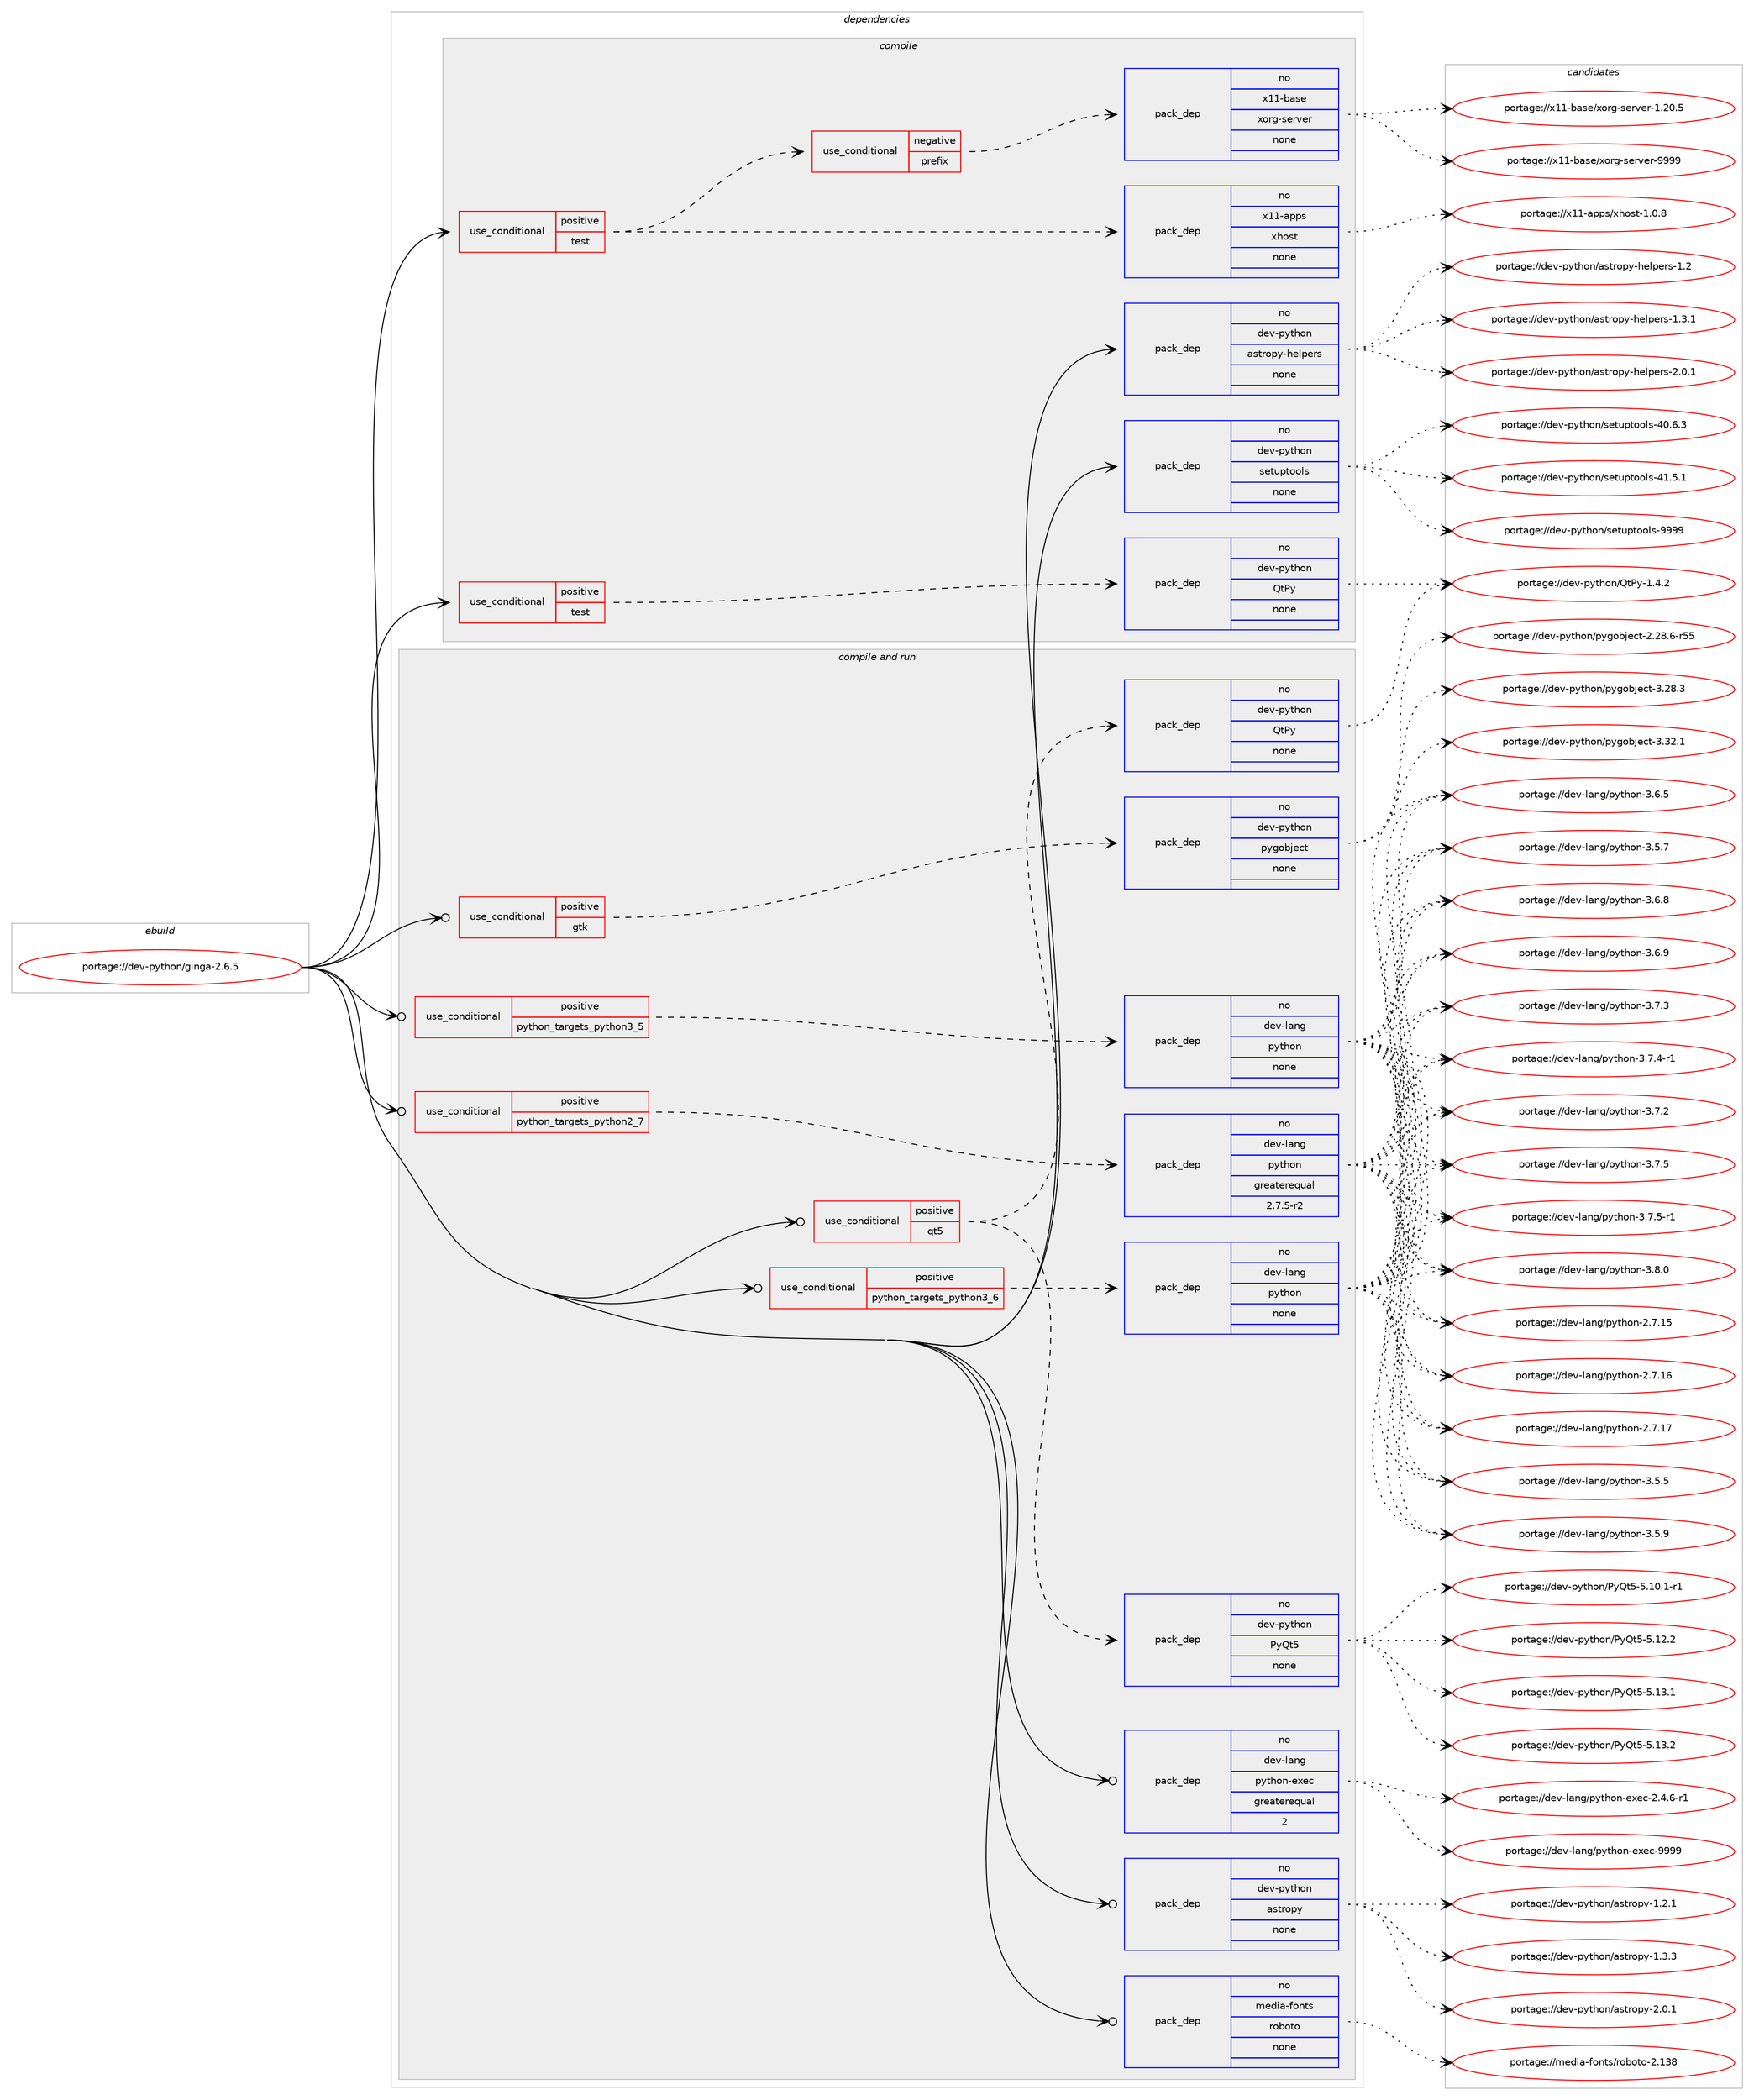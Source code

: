 digraph prolog {

# *************
# Graph options
# *************

newrank=true;
concentrate=true;
compound=true;
graph [rankdir=LR,fontname=Helvetica,fontsize=10,ranksep=1.5];#, ranksep=2.5, nodesep=0.2];
edge  [arrowhead=vee];
node  [fontname=Helvetica,fontsize=10];

# **********
# The ebuild
# **********

subgraph cluster_leftcol {
color=gray;
rank=same;
label=<<i>ebuild</i>>;
id [label="portage://dev-python/ginga-2.6.5", color=red, width=4, href="../dev-python/ginga-2.6.5.svg"];
}

# ****************
# The dependencies
# ****************

subgraph cluster_midcol {
color=gray;
label=<<i>dependencies</i>>;
subgraph cluster_compile {
fillcolor="#eeeeee";
style=filled;
label=<<i>compile</i>>;
subgraph cond29237 {
dependency141371 [label=<<TABLE BORDER="0" CELLBORDER="1" CELLSPACING="0" CELLPADDING="4"><TR><TD ROWSPAN="3" CELLPADDING="10">use_conditional</TD></TR><TR><TD>positive</TD></TR><TR><TD>test</TD></TR></TABLE>>, shape=none, color=red];
subgraph cond29238 {
dependency141372 [label=<<TABLE BORDER="0" CELLBORDER="1" CELLSPACING="0" CELLPADDING="4"><TR><TD ROWSPAN="3" CELLPADDING="10">use_conditional</TD></TR><TR><TD>negative</TD></TR><TR><TD>prefix</TD></TR></TABLE>>, shape=none, color=red];
subgraph pack108818 {
dependency141373 [label=<<TABLE BORDER="0" CELLBORDER="1" CELLSPACING="0" CELLPADDING="4" WIDTH="220"><TR><TD ROWSPAN="6" CELLPADDING="30">pack_dep</TD></TR><TR><TD WIDTH="110">no</TD></TR><TR><TD>x11-base</TD></TR><TR><TD>xorg-server</TD></TR><TR><TD>none</TD></TR><TR><TD></TD></TR></TABLE>>, shape=none, color=blue];
}
dependency141372:e -> dependency141373:w [weight=20,style="dashed",arrowhead="vee"];
}
dependency141371:e -> dependency141372:w [weight=20,style="dashed",arrowhead="vee"];
subgraph pack108819 {
dependency141374 [label=<<TABLE BORDER="0" CELLBORDER="1" CELLSPACING="0" CELLPADDING="4" WIDTH="220"><TR><TD ROWSPAN="6" CELLPADDING="30">pack_dep</TD></TR><TR><TD WIDTH="110">no</TD></TR><TR><TD>x11-apps</TD></TR><TR><TD>xhost</TD></TR><TR><TD>none</TD></TR><TR><TD></TD></TR></TABLE>>, shape=none, color=blue];
}
dependency141371:e -> dependency141374:w [weight=20,style="dashed",arrowhead="vee"];
}
id:e -> dependency141371:w [weight=20,style="solid",arrowhead="vee"];
subgraph cond29239 {
dependency141375 [label=<<TABLE BORDER="0" CELLBORDER="1" CELLSPACING="0" CELLPADDING="4"><TR><TD ROWSPAN="3" CELLPADDING="10">use_conditional</TD></TR><TR><TD>positive</TD></TR><TR><TD>test</TD></TR></TABLE>>, shape=none, color=red];
subgraph pack108820 {
dependency141376 [label=<<TABLE BORDER="0" CELLBORDER="1" CELLSPACING="0" CELLPADDING="4" WIDTH="220"><TR><TD ROWSPAN="6" CELLPADDING="30">pack_dep</TD></TR><TR><TD WIDTH="110">no</TD></TR><TR><TD>dev-python</TD></TR><TR><TD>QtPy</TD></TR><TR><TD>none</TD></TR><TR><TD></TD></TR></TABLE>>, shape=none, color=blue];
}
dependency141375:e -> dependency141376:w [weight=20,style="dashed",arrowhead="vee"];
}
id:e -> dependency141375:w [weight=20,style="solid",arrowhead="vee"];
subgraph pack108821 {
dependency141377 [label=<<TABLE BORDER="0" CELLBORDER="1" CELLSPACING="0" CELLPADDING="4" WIDTH="220"><TR><TD ROWSPAN="6" CELLPADDING="30">pack_dep</TD></TR><TR><TD WIDTH="110">no</TD></TR><TR><TD>dev-python</TD></TR><TR><TD>astropy-helpers</TD></TR><TR><TD>none</TD></TR><TR><TD></TD></TR></TABLE>>, shape=none, color=blue];
}
id:e -> dependency141377:w [weight=20,style="solid",arrowhead="vee"];
subgraph pack108822 {
dependency141378 [label=<<TABLE BORDER="0" CELLBORDER="1" CELLSPACING="0" CELLPADDING="4" WIDTH="220"><TR><TD ROWSPAN="6" CELLPADDING="30">pack_dep</TD></TR><TR><TD WIDTH="110">no</TD></TR><TR><TD>dev-python</TD></TR><TR><TD>setuptools</TD></TR><TR><TD>none</TD></TR><TR><TD></TD></TR></TABLE>>, shape=none, color=blue];
}
id:e -> dependency141378:w [weight=20,style="solid",arrowhead="vee"];
}
subgraph cluster_compileandrun {
fillcolor="#eeeeee";
style=filled;
label=<<i>compile and run</i>>;
subgraph cond29240 {
dependency141379 [label=<<TABLE BORDER="0" CELLBORDER="1" CELLSPACING="0" CELLPADDING="4"><TR><TD ROWSPAN="3" CELLPADDING="10">use_conditional</TD></TR><TR><TD>positive</TD></TR><TR><TD>gtk</TD></TR></TABLE>>, shape=none, color=red];
subgraph pack108823 {
dependency141380 [label=<<TABLE BORDER="0" CELLBORDER="1" CELLSPACING="0" CELLPADDING="4" WIDTH="220"><TR><TD ROWSPAN="6" CELLPADDING="30">pack_dep</TD></TR><TR><TD WIDTH="110">no</TD></TR><TR><TD>dev-python</TD></TR><TR><TD>pygobject</TD></TR><TR><TD>none</TD></TR><TR><TD></TD></TR></TABLE>>, shape=none, color=blue];
}
dependency141379:e -> dependency141380:w [weight=20,style="dashed",arrowhead="vee"];
}
id:e -> dependency141379:w [weight=20,style="solid",arrowhead="odotvee"];
subgraph cond29241 {
dependency141381 [label=<<TABLE BORDER="0" CELLBORDER="1" CELLSPACING="0" CELLPADDING="4"><TR><TD ROWSPAN="3" CELLPADDING="10">use_conditional</TD></TR><TR><TD>positive</TD></TR><TR><TD>python_targets_python2_7</TD></TR></TABLE>>, shape=none, color=red];
subgraph pack108824 {
dependency141382 [label=<<TABLE BORDER="0" CELLBORDER="1" CELLSPACING="0" CELLPADDING="4" WIDTH="220"><TR><TD ROWSPAN="6" CELLPADDING="30">pack_dep</TD></TR><TR><TD WIDTH="110">no</TD></TR><TR><TD>dev-lang</TD></TR><TR><TD>python</TD></TR><TR><TD>greaterequal</TD></TR><TR><TD>2.7.5-r2</TD></TR></TABLE>>, shape=none, color=blue];
}
dependency141381:e -> dependency141382:w [weight=20,style="dashed",arrowhead="vee"];
}
id:e -> dependency141381:w [weight=20,style="solid",arrowhead="odotvee"];
subgraph cond29242 {
dependency141383 [label=<<TABLE BORDER="0" CELLBORDER="1" CELLSPACING="0" CELLPADDING="4"><TR><TD ROWSPAN="3" CELLPADDING="10">use_conditional</TD></TR><TR><TD>positive</TD></TR><TR><TD>python_targets_python3_5</TD></TR></TABLE>>, shape=none, color=red];
subgraph pack108825 {
dependency141384 [label=<<TABLE BORDER="0" CELLBORDER="1" CELLSPACING="0" CELLPADDING="4" WIDTH="220"><TR><TD ROWSPAN="6" CELLPADDING="30">pack_dep</TD></TR><TR><TD WIDTH="110">no</TD></TR><TR><TD>dev-lang</TD></TR><TR><TD>python</TD></TR><TR><TD>none</TD></TR><TR><TD></TD></TR></TABLE>>, shape=none, color=blue];
}
dependency141383:e -> dependency141384:w [weight=20,style="dashed",arrowhead="vee"];
}
id:e -> dependency141383:w [weight=20,style="solid",arrowhead="odotvee"];
subgraph cond29243 {
dependency141385 [label=<<TABLE BORDER="0" CELLBORDER="1" CELLSPACING="0" CELLPADDING="4"><TR><TD ROWSPAN="3" CELLPADDING="10">use_conditional</TD></TR><TR><TD>positive</TD></TR><TR><TD>python_targets_python3_6</TD></TR></TABLE>>, shape=none, color=red];
subgraph pack108826 {
dependency141386 [label=<<TABLE BORDER="0" CELLBORDER="1" CELLSPACING="0" CELLPADDING="4" WIDTH="220"><TR><TD ROWSPAN="6" CELLPADDING="30">pack_dep</TD></TR><TR><TD WIDTH="110">no</TD></TR><TR><TD>dev-lang</TD></TR><TR><TD>python</TD></TR><TR><TD>none</TD></TR><TR><TD></TD></TR></TABLE>>, shape=none, color=blue];
}
dependency141385:e -> dependency141386:w [weight=20,style="dashed",arrowhead="vee"];
}
id:e -> dependency141385:w [weight=20,style="solid",arrowhead="odotvee"];
subgraph cond29244 {
dependency141387 [label=<<TABLE BORDER="0" CELLBORDER="1" CELLSPACING="0" CELLPADDING="4"><TR><TD ROWSPAN="3" CELLPADDING="10">use_conditional</TD></TR><TR><TD>positive</TD></TR><TR><TD>qt5</TD></TR></TABLE>>, shape=none, color=red];
subgraph pack108827 {
dependency141388 [label=<<TABLE BORDER="0" CELLBORDER="1" CELLSPACING="0" CELLPADDING="4" WIDTH="220"><TR><TD ROWSPAN="6" CELLPADDING="30">pack_dep</TD></TR><TR><TD WIDTH="110">no</TD></TR><TR><TD>dev-python</TD></TR><TR><TD>PyQt5</TD></TR><TR><TD>none</TD></TR><TR><TD></TD></TR></TABLE>>, shape=none, color=blue];
}
dependency141387:e -> dependency141388:w [weight=20,style="dashed",arrowhead="vee"];
subgraph pack108828 {
dependency141389 [label=<<TABLE BORDER="0" CELLBORDER="1" CELLSPACING="0" CELLPADDING="4" WIDTH="220"><TR><TD ROWSPAN="6" CELLPADDING="30">pack_dep</TD></TR><TR><TD WIDTH="110">no</TD></TR><TR><TD>dev-python</TD></TR><TR><TD>QtPy</TD></TR><TR><TD>none</TD></TR><TR><TD></TD></TR></TABLE>>, shape=none, color=blue];
}
dependency141387:e -> dependency141389:w [weight=20,style="dashed",arrowhead="vee"];
}
id:e -> dependency141387:w [weight=20,style="solid",arrowhead="odotvee"];
subgraph pack108829 {
dependency141390 [label=<<TABLE BORDER="0" CELLBORDER="1" CELLSPACING="0" CELLPADDING="4" WIDTH="220"><TR><TD ROWSPAN="6" CELLPADDING="30">pack_dep</TD></TR><TR><TD WIDTH="110">no</TD></TR><TR><TD>dev-lang</TD></TR><TR><TD>python-exec</TD></TR><TR><TD>greaterequal</TD></TR><TR><TD>2</TD></TR></TABLE>>, shape=none, color=blue];
}
id:e -> dependency141390:w [weight=20,style="solid",arrowhead="odotvee"];
subgraph pack108830 {
dependency141391 [label=<<TABLE BORDER="0" CELLBORDER="1" CELLSPACING="0" CELLPADDING="4" WIDTH="220"><TR><TD ROWSPAN="6" CELLPADDING="30">pack_dep</TD></TR><TR><TD WIDTH="110">no</TD></TR><TR><TD>dev-python</TD></TR><TR><TD>astropy</TD></TR><TR><TD>none</TD></TR><TR><TD></TD></TR></TABLE>>, shape=none, color=blue];
}
id:e -> dependency141391:w [weight=20,style="solid",arrowhead="odotvee"];
subgraph pack108831 {
dependency141392 [label=<<TABLE BORDER="0" CELLBORDER="1" CELLSPACING="0" CELLPADDING="4" WIDTH="220"><TR><TD ROWSPAN="6" CELLPADDING="30">pack_dep</TD></TR><TR><TD WIDTH="110">no</TD></TR><TR><TD>media-fonts</TD></TR><TR><TD>roboto</TD></TR><TR><TD>none</TD></TR><TR><TD></TD></TR></TABLE>>, shape=none, color=blue];
}
id:e -> dependency141392:w [weight=20,style="solid",arrowhead="odotvee"];
}
subgraph cluster_run {
fillcolor="#eeeeee";
style=filled;
label=<<i>run</i>>;
}
}

# **************
# The candidates
# **************

subgraph cluster_choices {
rank=same;
color=gray;
label=<<i>candidates</i>>;

subgraph choice108818 {
color=black;
nodesep=1;
choiceportage1204949459897115101471201111141034511510111411810111445494650484653 [label="portage://x11-base/xorg-server-1.20.5", color=red, width=4,href="../x11-base/xorg-server-1.20.5.svg"];
choiceportage120494945989711510147120111114103451151011141181011144557575757 [label="portage://x11-base/xorg-server-9999", color=red, width=4,href="../x11-base/xorg-server-9999.svg"];
dependency141373:e -> choiceportage1204949459897115101471201111141034511510111411810111445494650484653:w [style=dotted,weight="100"];
dependency141373:e -> choiceportage120494945989711510147120111114103451151011141181011144557575757:w [style=dotted,weight="100"];
}
subgraph choice108819 {
color=black;
nodesep=1;
choiceportage1204949459711211211547120104111115116454946484656 [label="portage://x11-apps/xhost-1.0.8", color=red, width=4,href="../x11-apps/xhost-1.0.8.svg"];
dependency141374:e -> choiceportage1204949459711211211547120104111115116454946484656:w [style=dotted,weight="100"];
}
subgraph choice108820 {
color=black;
nodesep=1;
choiceportage10010111845112121116104111110478111680121454946524650 [label="portage://dev-python/QtPy-1.4.2", color=red, width=4,href="../dev-python/QtPy-1.4.2.svg"];
dependency141376:e -> choiceportage10010111845112121116104111110478111680121454946524650:w [style=dotted,weight="100"];
}
subgraph choice108821 {
color=black;
nodesep=1;
choiceportage1001011184511212111610411111047971151161141111121214510410110811210111411545494650 [label="portage://dev-python/astropy-helpers-1.2", color=red, width=4,href="../dev-python/astropy-helpers-1.2.svg"];
choiceportage10010111845112121116104111110479711511611411111212145104101108112101114115454946514649 [label="portage://dev-python/astropy-helpers-1.3.1", color=red, width=4,href="../dev-python/astropy-helpers-1.3.1.svg"];
choiceportage10010111845112121116104111110479711511611411111212145104101108112101114115455046484649 [label="portage://dev-python/astropy-helpers-2.0.1", color=red, width=4,href="../dev-python/astropy-helpers-2.0.1.svg"];
dependency141377:e -> choiceportage1001011184511212111610411111047971151161141111121214510410110811210111411545494650:w [style=dotted,weight="100"];
dependency141377:e -> choiceportage10010111845112121116104111110479711511611411111212145104101108112101114115454946514649:w [style=dotted,weight="100"];
dependency141377:e -> choiceportage10010111845112121116104111110479711511611411111212145104101108112101114115455046484649:w [style=dotted,weight="100"];
}
subgraph choice108822 {
color=black;
nodesep=1;
choiceportage100101118451121211161041111104711510111611711211611111110811545524846544651 [label="portage://dev-python/setuptools-40.6.3", color=red, width=4,href="../dev-python/setuptools-40.6.3.svg"];
choiceportage100101118451121211161041111104711510111611711211611111110811545524946534649 [label="portage://dev-python/setuptools-41.5.1", color=red, width=4,href="../dev-python/setuptools-41.5.1.svg"];
choiceportage10010111845112121116104111110471151011161171121161111111081154557575757 [label="portage://dev-python/setuptools-9999", color=red, width=4,href="../dev-python/setuptools-9999.svg"];
dependency141378:e -> choiceportage100101118451121211161041111104711510111611711211611111110811545524846544651:w [style=dotted,weight="100"];
dependency141378:e -> choiceportage100101118451121211161041111104711510111611711211611111110811545524946534649:w [style=dotted,weight="100"];
dependency141378:e -> choiceportage10010111845112121116104111110471151011161171121161111111081154557575757:w [style=dotted,weight="100"];
}
subgraph choice108823 {
color=black;
nodesep=1;
choiceportage1001011184511212111610411111047112121103111981061019911645504650564654451145353 [label="portage://dev-python/pygobject-2.28.6-r55", color=red, width=4,href="../dev-python/pygobject-2.28.6-r55.svg"];
choiceportage1001011184511212111610411111047112121103111981061019911645514650564651 [label="portage://dev-python/pygobject-3.28.3", color=red, width=4,href="../dev-python/pygobject-3.28.3.svg"];
choiceportage1001011184511212111610411111047112121103111981061019911645514651504649 [label="portage://dev-python/pygobject-3.32.1", color=red, width=4,href="../dev-python/pygobject-3.32.1.svg"];
dependency141380:e -> choiceportage1001011184511212111610411111047112121103111981061019911645504650564654451145353:w [style=dotted,weight="100"];
dependency141380:e -> choiceportage1001011184511212111610411111047112121103111981061019911645514650564651:w [style=dotted,weight="100"];
dependency141380:e -> choiceportage1001011184511212111610411111047112121103111981061019911645514651504649:w [style=dotted,weight="100"];
}
subgraph choice108824 {
color=black;
nodesep=1;
choiceportage10010111845108971101034711212111610411111045504655464953 [label="portage://dev-lang/python-2.7.15", color=red, width=4,href="../dev-lang/python-2.7.15.svg"];
choiceportage10010111845108971101034711212111610411111045504655464954 [label="portage://dev-lang/python-2.7.16", color=red, width=4,href="../dev-lang/python-2.7.16.svg"];
choiceportage10010111845108971101034711212111610411111045504655464955 [label="portage://dev-lang/python-2.7.17", color=red, width=4,href="../dev-lang/python-2.7.17.svg"];
choiceportage100101118451089711010347112121116104111110455146534653 [label="portage://dev-lang/python-3.5.5", color=red, width=4,href="../dev-lang/python-3.5.5.svg"];
choiceportage100101118451089711010347112121116104111110455146534655 [label="portage://dev-lang/python-3.5.7", color=red, width=4,href="../dev-lang/python-3.5.7.svg"];
choiceportage100101118451089711010347112121116104111110455146534657 [label="portage://dev-lang/python-3.5.9", color=red, width=4,href="../dev-lang/python-3.5.9.svg"];
choiceportage100101118451089711010347112121116104111110455146544653 [label="portage://dev-lang/python-3.6.5", color=red, width=4,href="../dev-lang/python-3.6.5.svg"];
choiceportage100101118451089711010347112121116104111110455146544656 [label="portage://dev-lang/python-3.6.8", color=red, width=4,href="../dev-lang/python-3.6.8.svg"];
choiceportage100101118451089711010347112121116104111110455146544657 [label="portage://dev-lang/python-3.6.9", color=red, width=4,href="../dev-lang/python-3.6.9.svg"];
choiceportage100101118451089711010347112121116104111110455146554650 [label="portage://dev-lang/python-3.7.2", color=red, width=4,href="../dev-lang/python-3.7.2.svg"];
choiceportage100101118451089711010347112121116104111110455146554651 [label="portage://dev-lang/python-3.7.3", color=red, width=4,href="../dev-lang/python-3.7.3.svg"];
choiceportage1001011184510897110103471121211161041111104551465546524511449 [label="portage://dev-lang/python-3.7.4-r1", color=red, width=4,href="../dev-lang/python-3.7.4-r1.svg"];
choiceportage100101118451089711010347112121116104111110455146554653 [label="portage://dev-lang/python-3.7.5", color=red, width=4,href="../dev-lang/python-3.7.5.svg"];
choiceportage1001011184510897110103471121211161041111104551465546534511449 [label="portage://dev-lang/python-3.7.5-r1", color=red, width=4,href="../dev-lang/python-3.7.5-r1.svg"];
choiceportage100101118451089711010347112121116104111110455146564648 [label="portage://dev-lang/python-3.8.0", color=red, width=4,href="../dev-lang/python-3.8.0.svg"];
dependency141382:e -> choiceportage10010111845108971101034711212111610411111045504655464953:w [style=dotted,weight="100"];
dependency141382:e -> choiceportage10010111845108971101034711212111610411111045504655464954:w [style=dotted,weight="100"];
dependency141382:e -> choiceportage10010111845108971101034711212111610411111045504655464955:w [style=dotted,weight="100"];
dependency141382:e -> choiceportage100101118451089711010347112121116104111110455146534653:w [style=dotted,weight="100"];
dependency141382:e -> choiceportage100101118451089711010347112121116104111110455146534655:w [style=dotted,weight="100"];
dependency141382:e -> choiceportage100101118451089711010347112121116104111110455146534657:w [style=dotted,weight="100"];
dependency141382:e -> choiceportage100101118451089711010347112121116104111110455146544653:w [style=dotted,weight="100"];
dependency141382:e -> choiceportage100101118451089711010347112121116104111110455146544656:w [style=dotted,weight="100"];
dependency141382:e -> choiceportage100101118451089711010347112121116104111110455146544657:w [style=dotted,weight="100"];
dependency141382:e -> choiceportage100101118451089711010347112121116104111110455146554650:w [style=dotted,weight="100"];
dependency141382:e -> choiceportage100101118451089711010347112121116104111110455146554651:w [style=dotted,weight="100"];
dependency141382:e -> choiceportage1001011184510897110103471121211161041111104551465546524511449:w [style=dotted,weight="100"];
dependency141382:e -> choiceportage100101118451089711010347112121116104111110455146554653:w [style=dotted,weight="100"];
dependency141382:e -> choiceportage1001011184510897110103471121211161041111104551465546534511449:w [style=dotted,weight="100"];
dependency141382:e -> choiceportage100101118451089711010347112121116104111110455146564648:w [style=dotted,weight="100"];
}
subgraph choice108825 {
color=black;
nodesep=1;
choiceportage10010111845108971101034711212111610411111045504655464953 [label="portage://dev-lang/python-2.7.15", color=red, width=4,href="../dev-lang/python-2.7.15.svg"];
choiceportage10010111845108971101034711212111610411111045504655464954 [label="portage://dev-lang/python-2.7.16", color=red, width=4,href="../dev-lang/python-2.7.16.svg"];
choiceportage10010111845108971101034711212111610411111045504655464955 [label="portage://dev-lang/python-2.7.17", color=red, width=4,href="../dev-lang/python-2.7.17.svg"];
choiceportage100101118451089711010347112121116104111110455146534653 [label="portage://dev-lang/python-3.5.5", color=red, width=4,href="../dev-lang/python-3.5.5.svg"];
choiceportage100101118451089711010347112121116104111110455146534655 [label="portage://dev-lang/python-3.5.7", color=red, width=4,href="../dev-lang/python-3.5.7.svg"];
choiceportage100101118451089711010347112121116104111110455146534657 [label="portage://dev-lang/python-3.5.9", color=red, width=4,href="../dev-lang/python-3.5.9.svg"];
choiceportage100101118451089711010347112121116104111110455146544653 [label="portage://dev-lang/python-3.6.5", color=red, width=4,href="../dev-lang/python-3.6.5.svg"];
choiceportage100101118451089711010347112121116104111110455146544656 [label="portage://dev-lang/python-3.6.8", color=red, width=4,href="../dev-lang/python-3.6.8.svg"];
choiceportage100101118451089711010347112121116104111110455146544657 [label="portage://dev-lang/python-3.6.9", color=red, width=4,href="../dev-lang/python-3.6.9.svg"];
choiceportage100101118451089711010347112121116104111110455146554650 [label="portage://dev-lang/python-3.7.2", color=red, width=4,href="../dev-lang/python-3.7.2.svg"];
choiceportage100101118451089711010347112121116104111110455146554651 [label="portage://dev-lang/python-3.7.3", color=red, width=4,href="../dev-lang/python-3.7.3.svg"];
choiceportage1001011184510897110103471121211161041111104551465546524511449 [label="portage://dev-lang/python-3.7.4-r1", color=red, width=4,href="../dev-lang/python-3.7.4-r1.svg"];
choiceportage100101118451089711010347112121116104111110455146554653 [label="portage://dev-lang/python-3.7.5", color=red, width=4,href="../dev-lang/python-3.7.5.svg"];
choiceportage1001011184510897110103471121211161041111104551465546534511449 [label="portage://dev-lang/python-3.7.5-r1", color=red, width=4,href="../dev-lang/python-3.7.5-r1.svg"];
choiceportage100101118451089711010347112121116104111110455146564648 [label="portage://dev-lang/python-3.8.0", color=red, width=4,href="../dev-lang/python-3.8.0.svg"];
dependency141384:e -> choiceportage10010111845108971101034711212111610411111045504655464953:w [style=dotted,weight="100"];
dependency141384:e -> choiceportage10010111845108971101034711212111610411111045504655464954:w [style=dotted,weight="100"];
dependency141384:e -> choiceportage10010111845108971101034711212111610411111045504655464955:w [style=dotted,weight="100"];
dependency141384:e -> choiceportage100101118451089711010347112121116104111110455146534653:w [style=dotted,weight="100"];
dependency141384:e -> choiceportage100101118451089711010347112121116104111110455146534655:w [style=dotted,weight="100"];
dependency141384:e -> choiceportage100101118451089711010347112121116104111110455146534657:w [style=dotted,weight="100"];
dependency141384:e -> choiceportage100101118451089711010347112121116104111110455146544653:w [style=dotted,weight="100"];
dependency141384:e -> choiceportage100101118451089711010347112121116104111110455146544656:w [style=dotted,weight="100"];
dependency141384:e -> choiceportage100101118451089711010347112121116104111110455146544657:w [style=dotted,weight="100"];
dependency141384:e -> choiceportage100101118451089711010347112121116104111110455146554650:w [style=dotted,weight="100"];
dependency141384:e -> choiceportage100101118451089711010347112121116104111110455146554651:w [style=dotted,weight="100"];
dependency141384:e -> choiceportage1001011184510897110103471121211161041111104551465546524511449:w [style=dotted,weight="100"];
dependency141384:e -> choiceportage100101118451089711010347112121116104111110455146554653:w [style=dotted,weight="100"];
dependency141384:e -> choiceportage1001011184510897110103471121211161041111104551465546534511449:w [style=dotted,weight="100"];
dependency141384:e -> choiceportage100101118451089711010347112121116104111110455146564648:w [style=dotted,weight="100"];
}
subgraph choice108826 {
color=black;
nodesep=1;
choiceportage10010111845108971101034711212111610411111045504655464953 [label="portage://dev-lang/python-2.7.15", color=red, width=4,href="../dev-lang/python-2.7.15.svg"];
choiceportage10010111845108971101034711212111610411111045504655464954 [label="portage://dev-lang/python-2.7.16", color=red, width=4,href="../dev-lang/python-2.7.16.svg"];
choiceportage10010111845108971101034711212111610411111045504655464955 [label="portage://dev-lang/python-2.7.17", color=red, width=4,href="../dev-lang/python-2.7.17.svg"];
choiceportage100101118451089711010347112121116104111110455146534653 [label="portage://dev-lang/python-3.5.5", color=red, width=4,href="../dev-lang/python-3.5.5.svg"];
choiceportage100101118451089711010347112121116104111110455146534655 [label="portage://dev-lang/python-3.5.7", color=red, width=4,href="../dev-lang/python-3.5.7.svg"];
choiceportage100101118451089711010347112121116104111110455146534657 [label="portage://dev-lang/python-3.5.9", color=red, width=4,href="../dev-lang/python-3.5.9.svg"];
choiceportage100101118451089711010347112121116104111110455146544653 [label="portage://dev-lang/python-3.6.5", color=red, width=4,href="../dev-lang/python-3.6.5.svg"];
choiceportage100101118451089711010347112121116104111110455146544656 [label="portage://dev-lang/python-3.6.8", color=red, width=4,href="../dev-lang/python-3.6.8.svg"];
choiceportage100101118451089711010347112121116104111110455146544657 [label="portage://dev-lang/python-3.6.9", color=red, width=4,href="../dev-lang/python-3.6.9.svg"];
choiceportage100101118451089711010347112121116104111110455146554650 [label="portage://dev-lang/python-3.7.2", color=red, width=4,href="../dev-lang/python-3.7.2.svg"];
choiceportage100101118451089711010347112121116104111110455146554651 [label="portage://dev-lang/python-3.7.3", color=red, width=4,href="../dev-lang/python-3.7.3.svg"];
choiceportage1001011184510897110103471121211161041111104551465546524511449 [label="portage://dev-lang/python-3.7.4-r1", color=red, width=4,href="../dev-lang/python-3.7.4-r1.svg"];
choiceportage100101118451089711010347112121116104111110455146554653 [label="portage://dev-lang/python-3.7.5", color=red, width=4,href="../dev-lang/python-3.7.5.svg"];
choiceportage1001011184510897110103471121211161041111104551465546534511449 [label="portage://dev-lang/python-3.7.5-r1", color=red, width=4,href="../dev-lang/python-3.7.5-r1.svg"];
choiceportage100101118451089711010347112121116104111110455146564648 [label="portage://dev-lang/python-3.8.0", color=red, width=4,href="../dev-lang/python-3.8.0.svg"];
dependency141386:e -> choiceportage10010111845108971101034711212111610411111045504655464953:w [style=dotted,weight="100"];
dependency141386:e -> choiceportage10010111845108971101034711212111610411111045504655464954:w [style=dotted,weight="100"];
dependency141386:e -> choiceportage10010111845108971101034711212111610411111045504655464955:w [style=dotted,weight="100"];
dependency141386:e -> choiceportage100101118451089711010347112121116104111110455146534653:w [style=dotted,weight="100"];
dependency141386:e -> choiceportage100101118451089711010347112121116104111110455146534655:w [style=dotted,weight="100"];
dependency141386:e -> choiceportage100101118451089711010347112121116104111110455146534657:w [style=dotted,weight="100"];
dependency141386:e -> choiceportage100101118451089711010347112121116104111110455146544653:w [style=dotted,weight="100"];
dependency141386:e -> choiceportage100101118451089711010347112121116104111110455146544656:w [style=dotted,weight="100"];
dependency141386:e -> choiceportage100101118451089711010347112121116104111110455146544657:w [style=dotted,weight="100"];
dependency141386:e -> choiceportage100101118451089711010347112121116104111110455146554650:w [style=dotted,weight="100"];
dependency141386:e -> choiceportage100101118451089711010347112121116104111110455146554651:w [style=dotted,weight="100"];
dependency141386:e -> choiceportage1001011184510897110103471121211161041111104551465546524511449:w [style=dotted,weight="100"];
dependency141386:e -> choiceportage100101118451089711010347112121116104111110455146554653:w [style=dotted,weight="100"];
dependency141386:e -> choiceportage1001011184510897110103471121211161041111104551465546534511449:w [style=dotted,weight="100"];
dependency141386:e -> choiceportage100101118451089711010347112121116104111110455146564648:w [style=dotted,weight="100"];
}
subgraph choice108827 {
color=black;
nodesep=1;
choiceportage1001011184511212111610411111047801218111653455346494846494511449 [label="portage://dev-python/PyQt5-5.10.1-r1", color=red, width=4,href="../dev-python/PyQt5-5.10.1-r1.svg"];
choiceportage100101118451121211161041111104780121811165345534649504650 [label="portage://dev-python/PyQt5-5.12.2", color=red, width=4,href="../dev-python/PyQt5-5.12.2.svg"];
choiceportage100101118451121211161041111104780121811165345534649514649 [label="portage://dev-python/PyQt5-5.13.1", color=red, width=4,href="../dev-python/PyQt5-5.13.1.svg"];
choiceportage100101118451121211161041111104780121811165345534649514650 [label="portage://dev-python/PyQt5-5.13.2", color=red, width=4,href="../dev-python/PyQt5-5.13.2.svg"];
dependency141388:e -> choiceportage1001011184511212111610411111047801218111653455346494846494511449:w [style=dotted,weight="100"];
dependency141388:e -> choiceportage100101118451121211161041111104780121811165345534649504650:w [style=dotted,weight="100"];
dependency141388:e -> choiceportage100101118451121211161041111104780121811165345534649514649:w [style=dotted,weight="100"];
dependency141388:e -> choiceportage100101118451121211161041111104780121811165345534649514650:w [style=dotted,weight="100"];
}
subgraph choice108828 {
color=black;
nodesep=1;
choiceportage10010111845112121116104111110478111680121454946524650 [label="portage://dev-python/QtPy-1.4.2", color=red, width=4,href="../dev-python/QtPy-1.4.2.svg"];
dependency141389:e -> choiceportage10010111845112121116104111110478111680121454946524650:w [style=dotted,weight="100"];
}
subgraph choice108829 {
color=black;
nodesep=1;
choiceportage10010111845108971101034711212111610411111045101120101994550465246544511449 [label="portage://dev-lang/python-exec-2.4.6-r1", color=red, width=4,href="../dev-lang/python-exec-2.4.6-r1.svg"];
choiceportage10010111845108971101034711212111610411111045101120101994557575757 [label="portage://dev-lang/python-exec-9999", color=red, width=4,href="../dev-lang/python-exec-9999.svg"];
dependency141390:e -> choiceportage10010111845108971101034711212111610411111045101120101994550465246544511449:w [style=dotted,weight="100"];
dependency141390:e -> choiceportage10010111845108971101034711212111610411111045101120101994557575757:w [style=dotted,weight="100"];
}
subgraph choice108830 {
color=black;
nodesep=1;
choiceportage100101118451121211161041111104797115116114111112121454946504649 [label="portage://dev-python/astropy-1.2.1", color=red, width=4,href="../dev-python/astropy-1.2.1.svg"];
choiceportage100101118451121211161041111104797115116114111112121454946514651 [label="portage://dev-python/astropy-1.3.3", color=red, width=4,href="../dev-python/astropy-1.3.3.svg"];
choiceportage100101118451121211161041111104797115116114111112121455046484649 [label="portage://dev-python/astropy-2.0.1", color=red, width=4,href="../dev-python/astropy-2.0.1.svg"];
dependency141391:e -> choiceportage100101118451121211161041111104797115116114111112121454946504649:w [style=dotted,weight="100"];
dependency141391:e -> choiceportage100101118451121211161041111104797115116114111112121454946514651:w [style=dotted,weight="100"];
dependency141391:e -> choiceportage100101118451121211161041111104797115116114111112121455046484649:w [style=dotted,weight="100"];
}
subgraph choice108831 {
color=black;
nodesep=1;
choiceportage10910110010597451021111101161154711411198111116111455046495156 [label="portage://media-fonts/roboto-2.138", color=red, width=4,href="../media-fonts/roboto-2.138.svg"];
dependency141392:e -> choiceportage10910110010597451021111101161154711411198111116111455046495156:w [style=dotted,weight="100"];
}
}

}
